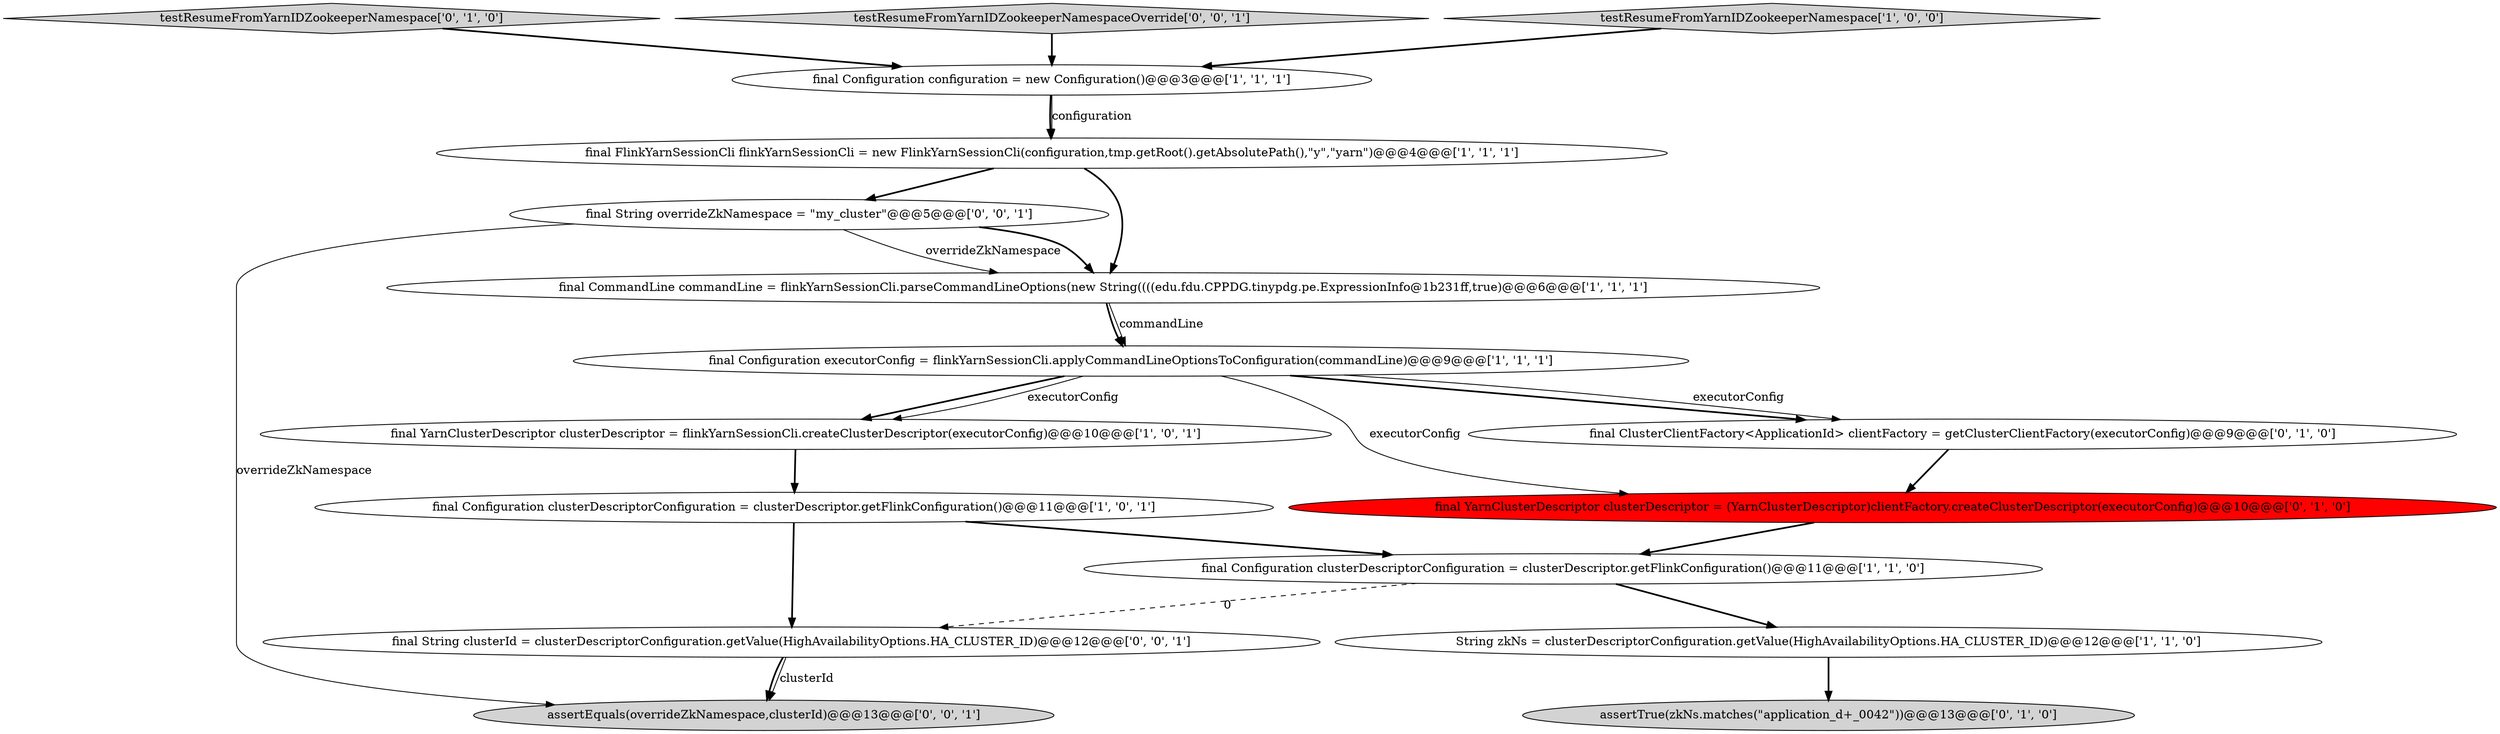 digraph {
12 [style = filled, label = "testResumeFromYarnIDZookeeperNamespace['0', '1', '0']", fillcolor = lightgray, shape = diamond image = "AAA0AAABBB2BBB"];
13 [style = filled, label = "testResumeFromYarnIDZookeeperNamespaceOverride['0', '0', '1']", fillcolor = lightgray, shape = diamond image = "AAA0AAABBB3BBB"];
16 [style = filled, label = "assertEquals(overrideZkNamespace,clusterId)@@@13@@@['0', '0', '1']", fillcolor = lightgray, shape = ellipse image = "AAA0AAABBB3BBB"];
15 [style = filled, label = "final String overrideZkNamespace = \"my_cluster\"@@@5@@@['0', '0', '1']", fillcolor = white, shape = ellipse image = "AAA0AAABBB3BBB"];
5 [style = filled, label = "final Configuration executorConfig = flinkYarnSessionCli.applyCommandLineOptionsToConfiguration(commandLine)@@@9@@@['1', '1', '1']", fillcolor = white, shape = ellipse image = "AAA0AAABBB1BBB"];
4 [style = filled, label = "final FlinkYarnSessionCli flinkYarnSessionCli = new FlinkYarnSessionCli(configuration,tmp.getRoot().getAbsolutePath(),\"y\",\"yarn\")@@@4@@@['1', '1', '1']", fillcolor = white, shape = ellipse image = "AAA0AAABBB1BBB"];
9 [style = filled, label = "final ClusterClientFactory<ApplicationId> clientFactory = getClusterClientFactory(executorConfig)@@@9@@@['0', '1', '0']", fillcolor = white, shape = ellipse image = "AAA0AAABBB2BBB"];
2 [style = filled, label = "final Configuration clusterDescriptorConfiguration = clusterDescriptor.getFlinkConfiguration()@@@11@@@['1', '0', '1']", fillcolor = white, shape = ellipse image = "AAA0AAABBB1BBB"];
7 [style = filled, label = "final YarnClusterDescriptor clusterDescriptor = flinkYarnSessionCli.createClusterDescriptor(executorConfig)@@@10@@@['1', '0', '1']", fillcolor = white, shape = ellipse image = "AAA0AAABBB1BBB"];
8 [style = filled, label = "final CommandLine commandLine = flinkYarnSessionCli.parseCommandLineOptions(new String((((edu.fdu.CPPDG.tinypdg.pe.ExpressionInfo@1b231ff,true)@@@6@@@['1', '1', '1']", fillcolor = white, shape = ellipse image = "AAA0AAABBB1BBB"];
0 [style = filled, label = "final Configuration configuration = new Configuration()@@@3@@@['1', '1', '1']", fillcolor = white, shape = ellipse image = "AAA0AAABBB1BBB"];
3 [style = filled, label = "testResumeFromYarnIDZookeeperNamespace['1', '0', '0']", fillcolor = lightgray, shape = diamond image = "AAA0AAABBB1BBB"];
14 [style = filled, label = "final String clusterId = clusterDescriptorConfiguration.getValue(HighAvailabilityOptions.HA_CLUSTER_ID)@@@12@@@['0', '0', '1']", fillcolor = white, shape = ellipse image = "AAA0AAABBB3BBB"];
10 [style = filled, label = "assertTrue(zkNs.matches(\"application_\d+_0042\"))@@@13@@@['0', '1', '0']", fillcolor = lightgray, shape = ellipse image = "AAA0AAABBB2BBB"];
6 [style = filled, label = "final Configuration clusterDescriptorConfiguration = clusterDescriptor.getFlinkConfiguration()@@@11@@@['1', '1', '0']", fillcolor = white, shape = ellipse image = "AAA0AAABBB1BBB"];
11 [style = filled, label = "final YarnClusterDescriptor clusterDescriptor = (YarnClusterDescriptor)clientFactory.createClusterDescriptor(executorConfig)@@@10@@@['0', '1', '0']", fillcolor = red, shape = ellipse image = "AAA1AAABBB2BBB"];
1 [style = filled, label = "String zkNs = clusterDescriptorConfiguration.getValue(HighAvailabilityOptions.HA_CLUSTER_ID)@@@12@@@['1', '1', '0']", fillcolor = white, shape = ellipse image = "AAA0AAABBB1BBB"];
15->16 [style = solid, label="overrideZkNamespace"];
14->16 [style = bold, label=""];
9->11 [style = bold, label=""];
5->9 [style = bold, label=""];
2->6 [style = bold, label=""];
11->6 [style = bold, label=""];
4->15 [style = bold, label=""];
5->11 [style = solid, label="executorConfig"];
14->16 [style = solid, label="clusterId"];
6->14 [style = dashed, label="0"];
12->0 [style = bold, label=""];
3->0 [style = bold, label=""];
6->1 [style = bold, label=""];
8->5 [style = bold, label=""];
5->9 [style = solid, label="executorConfig"];
0->4 [style = bold, label=""];
7->2 [style = bold, label=""];
2->14 [style = bold, label=""];
0->4 [style = solid, label="configuration"];
4->8 [style = bold, label=""];
5->7 [style = bold, label=""];
8->5 [style = solid, label="commandLine"];
1->10 [style = bold, label=""];
15->8 [style = solid, label="overrideZkNamespace"];
15->8 [style = bold, label=""];
13->0 [style = bold, label=""];
5->7 [style = solid, label="executorConfig"];
}
